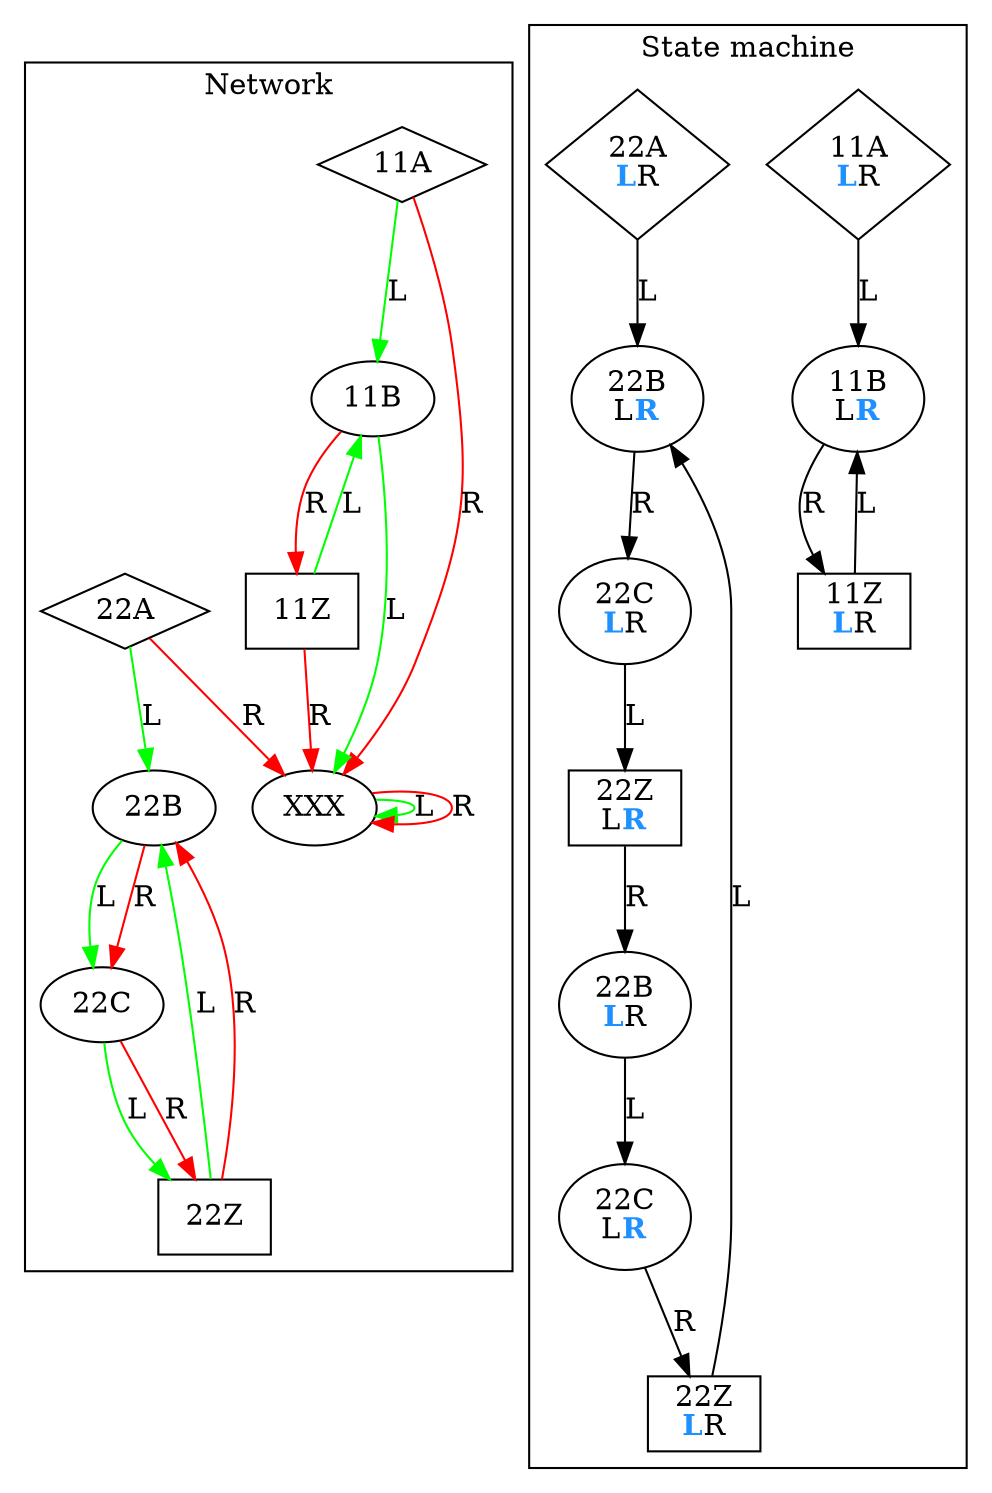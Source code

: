 digraph G {
	subgraph cluster {
	label = "Network"
	color=black
		_11A [label="11A",shape=diamond]
		_11A -> _11B [color=green,label=L]
		_11A -> _XXX [color=red,label=R]
		_11B [label="11B",shape=ellipse]
		_11B -> _XXX [color=green,label=L]
		_11B -> _11Z [color=red,label=R]
		_11Z [label="11Z",shape=rect]
		_11Z -> _11B [color=green,label=L]
		_11Z -> _XXX [color=red,label=R]
		_22A [label="22A",shape=diamond]
		_22A -> _22B [color=green,label=L]
		_22A -> _XXX [color=red,label=R]
		_22B [label="22B",shape=ellipse]
		_22B -> _22C [color=green,label=L]
		_22B -> _22C [color=red,label=R]
		_22C [label="22C",shape=ellipse]
		_22C -> _22Z [color=green,label=L]
		_22C -> _22Z [color=red,label=R]
		_22Z [label="22Z",shape=rect]
		_22Z -> _22B [color=green,label=L]
		_22Z -> _22B [color=red,label=R]
		_XXX [label="XXX",shape=ellipse]
		_XXX -> _XXX [color=green,label=L]
		_XXX -> _XXX [color=red,label=R]
	}

	subgraph cluster_states {
		label = "State machine"
		color = black
		_walk_11A_0 [shape=diamond,label=<11A<br/><font color="dodgerblue"><b>L</b></font>R>]
		_walk_11A_0 -> _walk_11B_1 [label=L]
		_walk_11B_1 [shape=ellipse,label=<11B<br/>L<font color="dodgerblue"><b>R</b></font>>]
		_walk_11B_1 -> _walk_11Z_0 [label=R]
		_walk_11Z_0 [shape=rect,label=<11Z<br/><font color="dodgerblue"><b>L</b></font>R>]
		_walk_11Z_0 -> _walk_11B_1 [label=L]
		_walk_22A_0 [shape=diamond,label=<22A<br/><font color="dodgerblue"><b>L</b></font>R>]
		_walk_22A_0 -> _walk_22B_1 [label=L]
		_walk_22B_1 [shape=ellipse,label=<22B<br/>L<font color="dodgerblue"><b>R</b></font>>]
		_walk_22B_1 -> _walk_22C_0 [label=R]
		_walk_22C_0 [shape=ellipse,label=<22C<br/><font color="dodgerblue"><b>L</b></font>R>]
		_walk_22C_0 -> _walk_22Z_1 [label=L]
		_walk_22Z_1 [shape=rect,label=<22Z<br/>L<font color="dodgerblue"><b>R</b></font>>]
		_walk_22Z_1 -> _walk_22B_0 [label=R]
		_walk_22B_0 [shape=ellipse,label=<22B<br/><font color="dodgerblue"><b>L</b></font>R>]
		_walk_22B_0 -> _walk_22C_1 [label=L]
		_walk_22C_1 [shape=ellipse,label=<22C<br/>L<font color="dodgerblue"><b>R</b></font>>]
		_walk_22C_1 -> _walk_22Z_0 [label=R]
		_walk_22Z_0 [shape=rect,label=<22Z<br/><font color="dodgerblue"><b>L</b></font>R>]
		_walk_22Z_0 -> _walk_22B_1 [label=L]
	}
}
